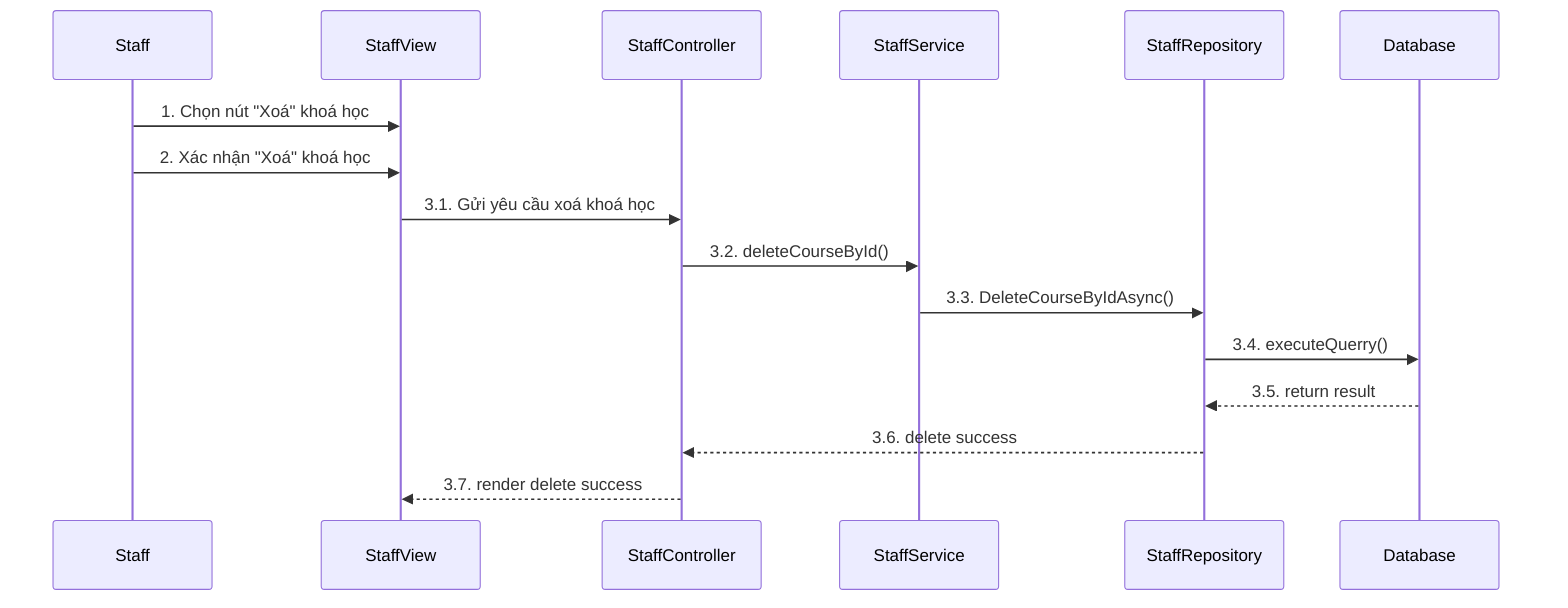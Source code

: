 %%# Xoá khoá học

sequenceDiagram
    participant Staff
    participant StaffView
    participant StaffController
    participant StaffService
    participant StaffRepository
    participant Database

    Staff->>StaffView: 1. Chọn nút "Xoá" khoá học
    Staff->>StaffView: 2. Xác nhận "Xoá" khoá học
    
    StaffView->>StaffController: 3.1. Gửi yêu cầu xoá khoá học
    StaffController->>StaffService: 3.2. deleteCourseById()
    StaffService->>StaffRepository: 3.3. DeleteCourseByIdAsync()
    StaffRepository->>Database: 3.4. executeQuerry()
    Database-->>StaffRepository: 3.5. return result
    StaffRepository-->>StaffController: 3.6. delete success
    StaffController-->>StaffView: 3.7. render delete success